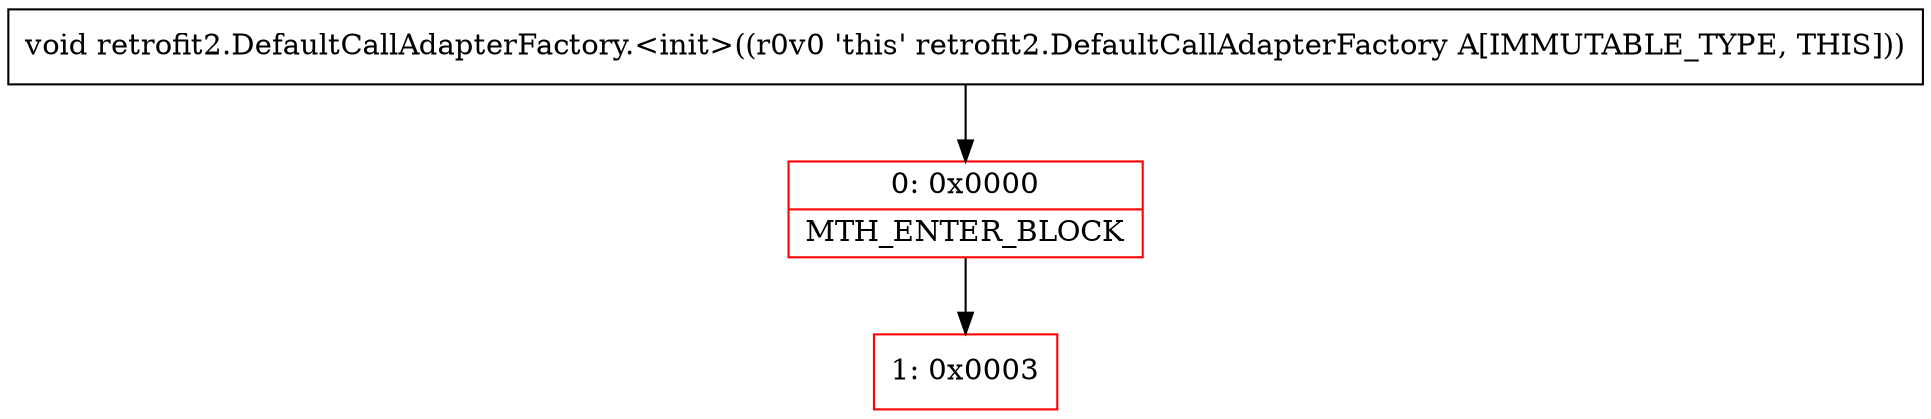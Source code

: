 digraph "CFG forretrofit2.DefaultCallAdapterFactory.\<init\>()V" {
subgraph cluster_Region_1936116708 {
label = "R(0)";
node [shape=record,color=blue];
}
Node_0 [shape=record,color=red,label="{0\:\ 0x0000|MTH_ENTER_BLOCK\l}"];
Node_1 [shape=record,color=red,label="{1\:\ 0x0003}"];
MethodNode[shape=record,label="{void retrofit2.DefaultCallAdapterFactory.\<init\>((r0v0 'this' retrofit2.DefaultCallAdapterFactory A[IMMUTABLE_TYPE, THIS])) }"];
MethodNode -> Node_0;
Node_0 -> Node_1;
}

